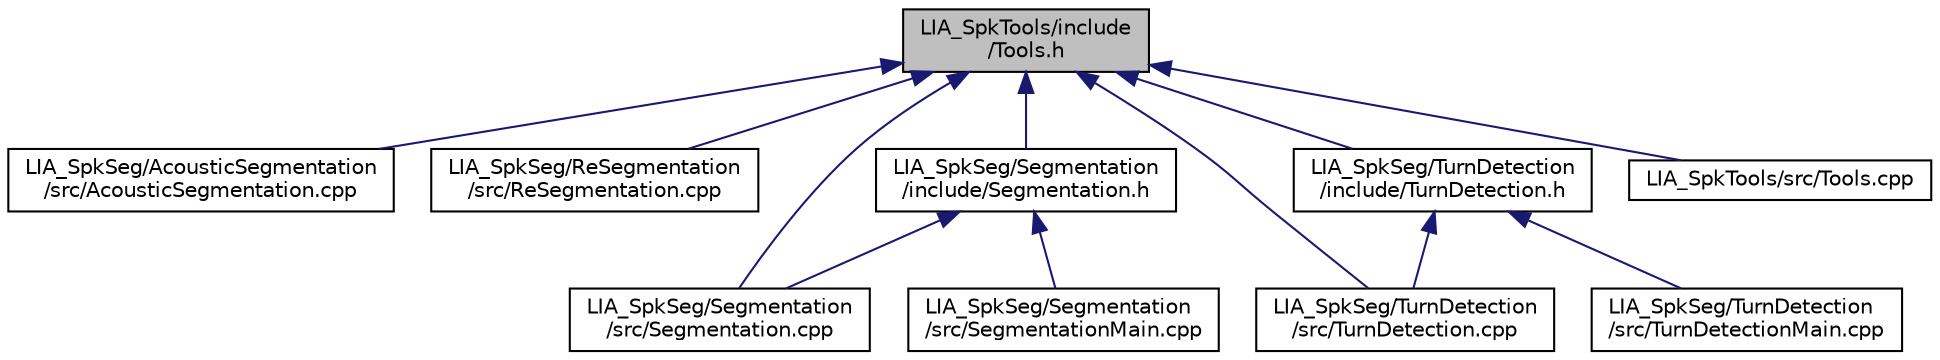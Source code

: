 digraph "LIA_SpkTools/include/Tools.h"
{
  edge [fontname="Helvetica",fontsize="10",labelfontname="Helvetica",labelfontsize="10"];
  node [fontname="Helvetica",fontsize="10",shape=record];
  Node1 [label="LIA_SpkTools/include\l/Tools.h",height=0.2,width=0.4,color="black", fillcolor="grey75", style="filled" fontcolor="black"];
  Node1 -> Node2 [dir="back",color="midnightblue",fontsize="10",style="solid",fontname="Helvetica"];
  Node2 [label="LIA_SpkSeg/AcousticSegmentation\l/src/AcousticSegmentation.cpp",height=0.2,width=0.4,color="black", fillcolor="white", style="filled",URL="$AcousticSegmentation_8cpp.html",tooltip="Short description of the speech activity detection (SAD) behavior. "];
  Node1 -> Node3 [dir="back",color="midnightblue",fontsize="10",style="solid",fontname="Helvetica"];
  Node3 [label="LIA_SpkSeg/ReSegmentation\l/src/ReSegmentation.cpp",height=0.2,width=0.4,color="black", fillcolor="white", style="filled",URL="$ReSegmentation_8cpp.html",tooltip="Definition of speaker re-segmentation behavior. "];
  Node1 -> Node4 [dir="back",color="midnightblue",fontsize="10",style="solid",fontname="Helvetica"];
  Node4 [label="LIA_SpkSeg/Segmentation\l/include/Segmentation.h",height=0.2,width=0.4,color="black", fillcolor="white", style="filled",URL="$Segmentation_8h.html",tooltip="Declaration of speaker segmentation functions. "];
  Node4 -> Node5 [dir="back",color="midnightblue",fontsize="10",style="solid",fontname="Helvetica"];
  Node5 [label="LIA_SpkSeg/Segmentation\l/src/Segmentation.cpp",height=0.2,width=0.4,color="black", fillcolor="white", style="filled",URL="$Segmentation_8cpp.html",tooltip="Description of speaker segmentation behavior. "];
  Node4 -> Node6 [dir="back",color="midnightblue",fontsize="10",style="solid",fontname="Helvetica"];
  Node6 [label="LIA_SpkSeg/Segmentation\l/src/SegmentationMain.cpp",height=0.2,width=0.4,color="black", fillcolor="white", style="filled",URL="$SegmentationMain_8cpp.html"];
  Node1 -> Node5 [dir="back",color="midnightblue",fontsize="10",style="solid",fontname="Helvetica"];
  Node1 -> Node7 [dir="back",color="midnightblue",fontsize="10",style="solid",fontname="Helvetica"];
  Node7 [label="LIA_SpkSeg/TurnDetection\l/include/TurnDetection.h",height=0.2,width=0.4,color="black", fillcolor="white", style="filled",URL="$TurnDetection_8h.html",tooltip="Declaration of turn speaker detection functions. "];
  Node7 -> Node8 [dir="back",color="midnightblue",fontsize="10",style="solid",fontname="Helvetica"];
  Node8 [label="LIA_SpkSeg/TurnDetection\l/src/TurnDetection.cpp",height=0.2,width=0.4,color="black", fillcolor="white", style="filled",URL="$TurnDetection_8cpp.html",tooltip="Description of turn speaker detection behavior. "];
  Node7 -> Node9 [dir="back",color="midnightblue",fontsize="10",style="solid",fontname="Helvetica"];
  Node9 [label="LIA_SpkSeg/TurnDetection\l/src/TurnDetectionMain.cpp",height=0.2,width=0.4,color="black", fillcolor="white", style="filled",URL="$TurnDetectionMain_8cpp.html"];
  Node1 -> Node8 [dir="back",color="midnightblue",fontsize="10",style="solid",fontname="Helvetica"];
  Node1 -> Node10 [dir="back",color="midnightblue",fontsize="10",style="solid",fontname="Helvetica"];
  Node10 [label="LIA_SpkTools/src/Tools.cpp",height=0.2,width=0.4,color="black", fillcolor="white", style="filled",URL="$Tools_8cpp.html"];
}
